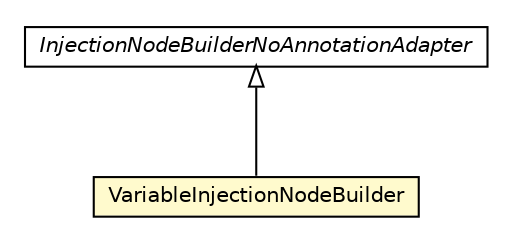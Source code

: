 #!/usr/local/bin/dot
#
# Class diagram 
# Generated by UMLGraph version 5.1 (http://www.umlgraph.org/)
#

digraph G {
	edge [fontname="Helvetica",fontsize=10,labelfontname="Helvetica",labelfontsize=10];
	node [fontname="Helvetica",fontsize=10,shape=plaintext];
	nodesep=0.25;
	ranksep=0.5;
	// org.androidtransfuse.gen.variableBuilder.InjectionNodeBuilderNoAnnotationAdapter
	c76455 [label=<<table title="org.androidtransfuse.gen.variableBuilder.InjectionNodeBuilderNoAnnotationAdapter" border="0" cellborder="1" cellspacing="0" cellpadding="2" port="p" href="./InjectionNodeBuilderNoAnnotationAdapter.html">
		<tr><td><table border="0" cellspacing="0" cellpadding="1">
<tr><td align="center" balign="center"><font face="Helvetica-Oblique"> InjectionNodeBuilderNoAnnotationAdapter </font></td></tr>
		</table></td></tr>
		</table>>, fontname="Helvetica", fontcolor="black", fontsize=10.0];
	// org.androidtransfuse.gen.variableBuilder.VariableInjectionNodeBuilder
	c76472 [label=<<table title="org.androidtransfuse.gen.variableBuilder.VariableInjectionNodeBuilder" border="0" cellborder="1" cellspacing="0" cellpadding="2" port="p" bgcolor="lemonChiffon" href="./VariableInjectionNodeBuilder.html">
		<tr><td><table border="0" cellspacing="0" cellpadding="1">
<tr><td align="center" balign="center"> VariableInjectionNodeBuilder </td></tr>
		</table></td></tr>
		</table>>, fontname="Helvetica", fontcolor="black", fontsize=10.0];
	//org.androidtransfuse.gen.variableBuilder.VariableInjectionNodeBuilder extends org.androidtransfuse.gen.variableBuilder.InjectionNodeBuilderNoAnnotationAdapter
	c76455:p -> c76472:p [dir=back,arrowtail=empty];
}

